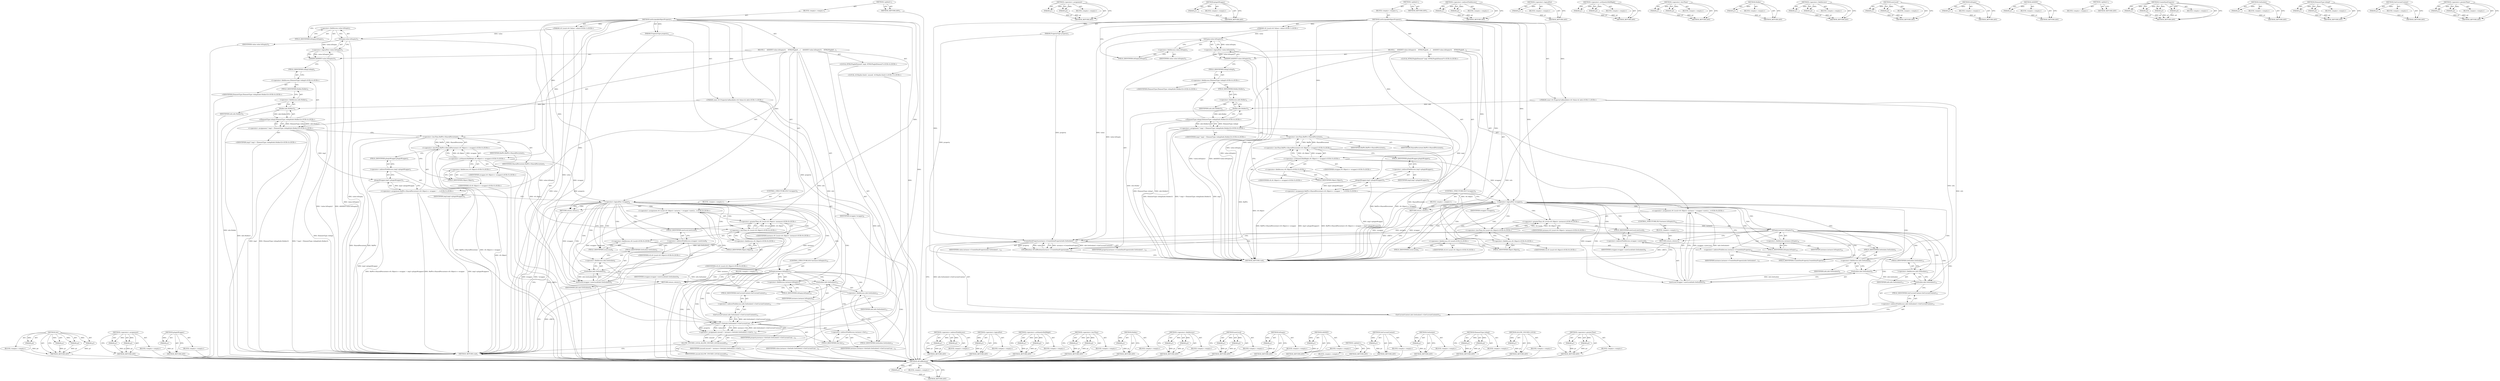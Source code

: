 digraph "&lt;operator&gt;.greaterThan" {
vulnerable_181 [label=<(METHOD,Set)>];
vulnerable_182 [label=<(PARAM,p1)>];
vulnerable_183 [label=<(PARAM,p2)>];
vulnerable_184 [label=<(PARAM,p3)>];
vulnerable_185 [label=<(PARAM,p4)>];
vulnerable_186 [label=<(BLOCK,&lt;empty&gt;,&lt;empty&gt;)>];
vulnerable_187 [label=<(METHOD_RETURN,ANY)>];
vulnerable_134 [label=<(METHOD,&lt;operator&gt;.assignment)>];
vulnerable_135 [label=<(PARAM,p1)>];
vulnerable_136 [label=<(PARAM,p2)>];
vulnerable_137 [label=<(BLOCK,&lt;empty&gt;,&lt;empty&gt;)>];
vulnerable_138 [label=<(METHOD_RETURN,ANY)>];
vulnerable_158 [label=<(METHOD,pluginWrapper)>];
vulnerable_159 [label=<(PARAM,p1)>];
vulnerable_160 [label=<(BLOCK,&lt;empty&gt;,&lt;empty&gt;)>];
vulnerable_161 [label=<(METHOD_RETURN,ANY)>];
vulnerable_6 [label=<(METHOD,&lt;global&gt;)<SUB>1</SUB>>];
vulnerable_7 [label=<(BLOCK,&lt;empty&gt;,&lt;empty&gt;)<SUB>1</SUB>>];
vulnerable_8 [label=<(METHOD,setScriptableObjectProperty)<SUB>1</SUB>>];
vulnerable_9 [label=<(PARAM,PropertyType property)<SUB>1</SUB>>];
vulnerable_10 [label="<(PARAM,v8::Local&lt;v8::Value&gt; value)<SUB>1</SUB>>"];
vulnerable_11 [label="<(PARAM,const v8::PropertyCallbackInfo&lt;v8::Value&gt;&amp; info)<SUB>1</SUB>>"];
vulnerable_12 [label=<(BLOCK,{
    ASSERT(!value.IsEmpty());
    HTMLPlugInE...,{
    ASSERT(!value.IsEmpty());
    HTMLPlugInE...)<SUB>2</SUB>>];
vulnerable_13 [label=<(ASSERT,ASSERT(!value.IsEmpty()))<SUB>3</SUB>>];
vulnerable_14 [label=<(&lt;operator&gt;.logicalNot,!value.IsEmpty())<SUB>3</SUB>>];
vulnerable_15 [label=<(IsEmpty,value.IsEmpty())<SUB>3</SUB>>];
vulnerable_16 [label=<(&lt;operator&gt;.fieldAccess,value.IsEmpty)<SUB>3</SUB>>];
vulnerable_17 [label=<(IDENTIFIER,value,value.IsEmpty())<SUB>3</SUB>>];
vulnerable_18 [label=<(FIELD_IDENTIFIER,IsEmpty,IsEmpty)<SUB>3</SUB>>];
vulnerable_19 [label="<(LOCAL,HTMLPlugInElement* impl: HTMLPlugInElement*)<SUB>4</SUB>>"];
vulnerable_20 [label="<(&lt;operator&gt;.assignment,* impl = ElementType::toImpl(info.Holder()))<SUB>4</SUB>>"];
vulnerable_21 [label="<(IDENTIFIER,impl,* impl = ElementType::toImpl(info.Holder()))<SUB>4</SUB>>"];
vulnerable_22 [label="<(ElementType.toImpl,ElementType::toImpl(info.Holder()))<SUB>4</SUB>>"];
vulnerable_23 [label="<(&lt;operator&gt;.fieldAccess,ElementType::toImpl)<SUB>4</SUB>>"];
vulnerable_24 [label="<(IDENTIFIER,ElementType,ElementType::toImpl(info.Holder()))<SUB>4</SUB>>"];
vulnerable_25 [label=<(FIELD_IDENTIFIER,toImpl,toImpl)<SUB>4</SUB>>];
vulnerable_26 [label=<(Holder,info.Holder())<SUB>4</SUB>>];
vulnerable_27 [label=<(&lt;operator&gt;.fieldAccess,info.Holder)<SUB>4</SUB>>];
vulnerable_28 [label=<(IDENTIFIER,info,info.Holder())<SUB>4</SUB>>];
vulnerable_29 [label=<(FIELD_IDENTIFIER,Holder,Holder)<SUB>4</SUB>>];
vulnerable_30 [label="<(&lt;operator&gt;.assignment,RefPtr&lt;SharedPersistent&lt;v8::Object&gt;&gt; wrapper = ...)<SUB>5</SUB>>"];
vulnerable_31 [label="<(&lt;operator&gt;.lessThan,RefPtr&lt;SharedPersistent&lt;v8::Object&gt;&gt; wrapper)<SUB>5</SUB>>"];
vulnerable_32 [label=<(&lt;operator&gt;.lessThan,RefPtr&lt;SharedPersistent)<SUB>5</SUB>>];
vulnerable_33 [label=<(IDENTIFIER,RefPtr,RefPtr&lt;SharedPersistent)<SUB>5</SUB>>];
vulnerable_34 [label=<(IDENTIFIER,SharedPersistent,RefPtr&lt;SharedPersistent)<SUB>5</SUB>>];
vulnerable_35 [label="<(&lt;operator&gt;.arithmeticShiftRight,v8::Object&gt;&gt; wrapper)<SUB>5</SUB>>"];
vulnerable_36 [label="<(&lt;operator&gt;.fieldAccess,v8::Object)<SUB>5</SUB>>"];
vulnerable_37 [label="<(IDENTIFIER,v8,v8::Object&gt;&gt; wrapper)<SUB>5</SUB>>"];
vulnerable_38 [label=<(FIELD_IDENTIFIER,Object,Object)<SUB>5</SUB>>];
vulnerable_39 [label="<(IDENTIFIER,wrapper,v8::Object&gt;&gt; wrapper)<SUB>5</SUB>>"];
vulnerable_40 [label=<(pluginWrapper,impl-&gt;pluginWrapper())<SUB>5</SUB>>];
vulnerable_41 [label=<(&lt;operator&gt;.indirectFieldAccess,impl-&gt;pluginWrapper)<SUB>5</SUB>>];
vulnerable_42 [label=<(IDENTIFIER,impl,impl-&gt;pluginWrapper())<SUB>5</SUB>>];
vulnerable_43 [label=<(FIELD_IDENTIFIER,pluginWrapper,pluginWrapper)<SUB>5</SUB>>];
vulnerable_44 [label=<(CONTROL_STRUCTURE,IF,if (!wrapper))<SUB>6</SUB>>];
vulnerable_45 [label=<(&lt;operator&gt;.logicalNot,!wrapper)<SUB>6</SUB>>];
vulnerable_46 [label=<(IDENTIFIER,wrapper,!wrapper)<SUB>6</SUB>>];
vulnerable_47 [label=<(BLOCK,&lt;empty&gt;,&lt;empty&gt;)<SUB>7</SUB>>];
vulnerable_48 [label=<(RETURN,return;,return;)<SUB>7</SUB>>];
vulnerable_49 [label="<(&lt;operator&gt;.assignment,v8::Local&lt;v8::Object&gt; instance = wrapper-&gt;newLo...)<SUB>9</SUB>>"];
vulnerable_50 [label="<(&lt;operator&gt;.greaterThan,v8::Local&lt;v8::Object&gt; instance)<SUB>9</SUB>>"];
vulnerable_51 [label="<(&lt;operator&gt;.lessThan,v8::Local&lt;v8::Object)<SUB>9</SUB>>"];
vulnerable_52 [label="<(&lt;operator&gt;.fieldAccess,v8::Local)<SUB>9</SUB>>"];
vulnerable_53 [label="<(IDENTIFIER,v8,v8::Local&lt;v8::Object)<SUB>9</SUB>>"];
vulnerable_54 [label=<(FIELD_IDENTIFIER,Local,Local)<SUB>9</SUB>>];
vulnerable_55 [label="<(&lt;operator&gt;.fieldAccess,v8::Object)<SUB>9</SUB>>"];
vulnerable_56 [label="<(IDENTIFIER,v8,v8::Local&lt;v8::Object)<SUB>9</SUB>>"];
vulnerable_57 [label=<(FIELD_IDENTIFIER,Object,Object)<SUB>9</SUB>>];
vulnerable_58 [label="<(IDENTIFIER,instance,v8::Local&lt;v8::Object&gt; instance)<SUB>9</SUB>>"];
vulnerable_59 [label=<(newLocal,wrapper-&gt;newLocal(info.GetIsolate()))<SUB>9</SUB>>];
vulnerable_60 [label=<(&lt;operator&gt;.indirectFieldAccess,wrapper-&gt;newLocal)<SUB>9</SUB>>];
vulnerable_61 [label=<(IDENTIFIER,wrapper,wrapper-&gt;newLocal(info.GetIsolate()))<SUB>9</SUB>>];
vulnerable_62 [label=<(FIELD_IDENTIFIER,newLocal,newLocal)<SUB>9</SUB>>];
vulnerable_63 [label=<(GetIsolate,info.GetIsolate())<SUB>9</SUB>>];
vulnerable_64 [label=<(&lt;operator&gt;.fieldAccess,info.GetIsolate)<SUB>9</SUB>>];
vulnerable_65 [label=<(IDENTIFIER,info,info.GetIsolate())<SUB>9</SUB>>];
vulnerable_66 [label=<(FIELD_IDENTIFIER,GetIsolate,GetIsolate)<SUB>9</SUB>>];
vulnerable_67 [label=<(CONTROL_STRUCTURE,IF,if (instance.IsEmpty()))<SUB>10</SUB>>];
vulnerable_68 [label=<(IsEmpty,instance.IsEmpty())<SUB>10</SUB>>];
vulnerable_69 [label=<(&lt;operator&gt;.fieldAccess,instance.IsEmpty)<SUB>10</SUB>>];
vulnerable_70 [label=<(IDENTIFIER,instance,instance.IsEmpty())<SUB>10</SUB>>];
vulnerable_71 [label=<(FIELD_IDENTIFIER,IsEmpty,IsEmpty)<SUB>10</SUB>>];
vulnerable_72 [label=<(BLOCK,&lt;empty&gt;,&lt;empty&gt;)<SUB>11</SUB>>];
vulnerable_73 [label=<(RETURN,return;,return;)<SUB>11</SUB>>];
vulnerable_74 [label="<(LOCAL,v8.Maybe&lt;bool&gt; unused: v8.Maybe&lt;bool&gt;)<SUB>13</SUB>>"];
vulnerable_75 [label=<(&lt;operator&gt;.assignment,unused = instance-&gt;Set(info.GetIsolate()-&gt;GetCu...)<SUB>13</SUB>>];
vulnerable_76 [label=<(IDENTIFIER,unused,unused = instance-&gt;Set(info.GetIsolate()-&gt;GetCu...)<SUB>13</SUB>>];
vulnerable_77 [label=<(Set,instance-&gt;Set(info.GetIsolate()-&gt;GetCurrentCont...)<SUB>13</SUB>>];
vulnerable_78 [label=<(&lt;operator&gt;.indirectFieldAccess,instance-&gt;Set)<SUB>13</SUB>>];
vulnerable_79 [label=<(IDENTIFIER,instance,instance-&gt;Set(info.GetIsolate()-&gt;GetCurrentCont...)<SUB>13</SUB>>];
vulnerable_80 [label=<(FIELD_IDENTIFIER,Set,Set)<SUB>13</SUB>>];
vulnerable_81 [label=<(GetCurrentContext,info.GetIsolate()-&gt;GetCurrentContext())<SUB>13</SUB>>];
vulnerable_82 [label=<(&lt;operator&gt;.indirectFieldAccess,info.GetIsolate()-&gt;GetCurrentContext)<SUB>13</SUB>>];
vulnerable_83 [label=<(GetIsolate,info.GetIsolate())<SUB>13</SUB>>];
vulnerable_84 [label=<(&lt;operator&gt;.fieldAccess,info.GetIsolate)<SUB>13</SUB>>];
vulnerable_85 [label=<(IDENTIFIER,info,info.GetIsolate())<SUB>13</SUB>>];
vulnerable_86 [label=<(FIELD_IDENTIFIER,GetIsolate,GetIsolate)<SUB>13</SUB>>];
vulnerable_87 [label=<(FIELD_IDENTIFIER,GetCurrentContext,GetCurrentContext)<SUB>13</SUB>>];
vulnerable_88 [label=<(IDENTIFIER,property,instance-&gt;Set(info.GetIsolate()-&gt;GetCurrentCont...)<SUB>13</SUB>>];
vulnerable_89 [label=<(IDENTIFIER,value,instance-&gt;Set(info.GetIsolate()-&gt;GetCurrentCont...)<SUB>13</SUB>>];
vulnerable_90 [label=<(ALLOW_UNUSED_LOCAL,ALLOW_UNUSED_LOCAL(unused))<SUB>14</SUB>>];
vulnerable_91 [label=<(IDENTIFIER,unused,ALLOW_UNUSED_LOCAL(unused))<SUB>14</SUB>>];
vulnerable_92 [label=<(METHOD_RETURN,void)<SUB>1</SUB>>];
vulnerable_94 [label=<(METHOD_RETURN,ANY)<SUB>1</SUB>>];
vulnerable_162 [label=<(METHOD,&lt;operator&gt;.indirectFieldAccess)>];
vulnerable_163 [label=<(PARAM,p1)>];
vulnerable_164 [label=<(PARAM,p2)>];
vulnerable_165 [label=<(BLOCK,&lt;empty&gt;,&lt;empty&gt;)>];
vulnerable_166 [label=<(METHOD_RETURN,ANY)>];
vulnerable_121 [label=<(METHOD,&lt;operator&gt;.logicalNot)>];
vulnerable_122 [label=<(PARAM,p1)>];
vulnerable_123 [label=<(BLOCK,&lt;empty&gt;,&lt;empty&gt;)>];
vulnerable_124 [label=<(METHOD_RETURN,ANY)>];
vulnerable_153 [label=<(METHOD,&lt;operator&gt;.arithmeticShiftRight)>];
vulnerable_154 [label=<(PARAM,p1)>];
vulnerable_155 [label=<(PARAM,p2)>];
vulnerable_156 [label=<(BLOCK,&lt;empty&gt;,&lt;empty&gt;)>];
vulnerable_157 [label=<(METHOD_RETURN,ANY)>];
vulnerable_148 [label=<(METHOD,&lt;operator&gt;.lessThan)>];
vulnerable_149 [label=<(PARAM,p1)>];
vulnerable_150 [label=<(PARAM,p2)>];
vulnerable_151 [label=<(BLOCK,&lt;empty&gt;,&lt;empty&gt;)>];
vulnerable_152 [label=<(METHOD_RETURN,ANY)>];
vulnerable_144 [label=<(METHOD,Holder)>];
vulnerable_145 [label=<(PARAM,p1)>];
vulnerable_146 [label=<(BLOCK,&lt;empty&gt;,&lt;empty&gt;)>];
vulnerable_147 [label=<(METHOD_RETURN,ANY)>];
vulnerable_129 [label=<(METHOD,&lt;operator&gt;.fieldAccess)>];
vulnerable_130 [label=<(PARAM,p1)>];
vulnerable_131 [label=<(PARAM,p2)>];
vulnerable_132 [label=<(BLOCK,&lt;empty&gt;,&lt;empty&gt;)>];
vulnerable_133 [label=<(METHOD_RETURN,ANY)>];
vulnerable_172 [label=<(METHOD,newLocal)>];
vulnerable_173 [label=<(PARAM,p1)>];
vulnerable_174 [label=<(PARAM,p2)>];
vulnerable_175 [label=<(BLOCK,&lt;empty&gt;,&lt;empty&gt;)>];
vulnerable_176 [label=<(METHOD_RETURN,ANY)>];
vulnerable_125 [label=<(METHOD,IsEmpty)>];
vulnerable_126 [label=<(PARAM,p1)>];
vulnerable_127 [label=<(BLOCK,&lt;empty&gt;,&lt;empty&gt;)>];
vulnerable_128 [label=<(METHOD_RETURN,ANY)>];
vulnerable_117 [label=<(METHOD,ASSERT)>];
vulnerable_118 [label=<(PARAM,p1)>];
vulnerable_119 [label=<(BLOCK,&lt;empty&gt;,&lt;empty&gt;)>];
vulnerable_120 [label=<(METHOD_RETURN,ANY)>];
vulnerable_111 [label=<(METHOD,&lt;global&gt;)<SUB>1</SUB>>];
vulnerable_112 [label=<(BLOCK,&lt;empty&gt;,&lt;empty&gt;)>];
vulnerable_113 [label=<(METHOD_RETURN,ANY)>];
vulnerable_188 [label=<(METHOD,GetCurrentContext)>];
vulnerable_189 [label=<(PARAM,p1)>];
vulnerable_190 [label=<(BLOCK,&lt;empty&gt;,&lt;empty&gt;)>];
vulnerable_191 [label=<(METHOD_RETURN,ANY)>];
vulnerable_177 [label=<(METHOD,GetIsolate)>];
vulnerable_178 [label=<(PARAM,p1)>];
vulnerable_179 [label=<(BLOCK,&lt;empty&gt;,&lt;empty&gt;)>];
vulnerable_180 [label=<(METHOD_RETURN,ANY)>];
vulnerable_139 [label=<(METHOD,ElementType.toImpl)>];
vulnerable_140 [label=<(PARAM,p1)>];
vulnerable_141 [label=<(PARAM,p2)>];
vulnerable_142 [label=<(BLOCK,&lt;empty&gt;,&lt;empty&gt;)>];
vulnerable_143 [label=<(METHOD_RETURN,ANY)>];
vulnerable_192 [label=<(METHOD,ALLOW_UNUSED_LOCAL)>];
vulnerable_193 [label=<(PARAM,p1)>];
vulnerable_194 [label=<(BLOCK,&lt;empty&gt;,&lt;empty&gt;)>];
vulnerable_195 [label=<(METHOD_RETURN,ANY)>];
vulnerable_167 [label=<(METHOD,&lt;operator&gt;.greaterThan)>];
vulnerable_168 [label=<(PARAM,p1)>];
vulnerable_169 [label=<(PARAM,p2)>];
vulnerable_170 [label=<(BLOCK,&lt;empty&gt;,&lt;empty&gt;)>];
vulnerable_171 [label=<(METHOD_RETURN,ANY)>];
fixed_175 [label=<(METHOD,v8CallBoolean)>];
fixed_176 [label=<(PARAM,p1)>];
fixed_177 [label=<(BLOCK,&lt;empty&gt;,&lt;empty&gt;)>];
fixed_178 [label=<(METHOD_RETURN,ANY)>];
fixed_128 [label=<(METHOD,&lt;operator&gt;.assignment)>];
fixed_129 [label=<(PARAM,p1)>];
fixed_130 [label=<(PARAM,p2)>];
fixed_131 [label=<(BLOCK,&lt;empty&gt;,&lt;empty&gt;)>];
fixed_132 [label=<(METHOD_RETURN,ANY)>];
fixed_152 [label=<(METHOD,pluginWrapper)>];
fixed_153 [label=<(PARAM,p1)>];
fixed_154 [label=<(BLOCK,&lt;empty&gt;,&lt;empty&gt;)>];
fixed_155 [label=<(METHOD_RETURN,ANY)>];
fixed_6 [label=<(METHOD,&lt;global&gt;)<SUB>1</SUB>>];
fixed_7 [label=<(BLOCK,&lt;empty&gt;,&lt;empty&gt;)<SUB>1</SUB>>];
fixed_8 [label=<(METHOD,setScriptableObjectProperty)<SUB>1</SUB>>];
fixed_9 [label=<(PARAM,PropertyType property)<SUB>1</SUB>>];
fixed_10 [label="<(PARAM,v8::Local&lt;v8::Value&gt; value)<SUB>1</SUB>>"];
fixed_11 [label="<(PARAM,const v8::PropertyCallbackInfo&lt;v8::Value&gt;&amp; info)<SUB>1</SUB>>"];
fixed_12 [label=<(BLOCK,{
    ASSERT(!value.IsEmpty());
    HTMLPlugInE...,{
    ASSERT(!value.IsEmpty());
    HTMLPlugInE...)<SUB>2</SUB>>];
fixed_13 [label=<(ASSERT,ASSERT(!value.IsEmpty()))<SUB>3</SUB>>];
fixed_14 [label=<(&lt;operator&gt;.logicalNot,!value.IsEmpty())<SUB>3</SUB>>];
fixed_15 [label=<(IsEmpty,value.IsEmpty())<SUB>3</SUB>>];
fixed_16 [label=<(&lt;operator&gt;.fieldAccess,value.IsEmpty)<SUB>3</SUB>>];
fixed_17 [label=<(IDENTIFIER,value,value.IsEmpty())<SUB>3</SUB>>];
fixed_18 [label=<(FIELD_IDENTIFIER,IsEmpty,IsEmpty)<SUB>3</SUB>>];
fixed_19 [label="<(LOCAL,HTMLPlugInElement* impl: HTMLPlugInElement*)<SUB>4</SUB>>"];
fixed_20 [label="<(&lt;operator&gt;.assignment,* impl = ElementType::toImpl(info.Holder()))<SUB>4</SUB>>"];
fixed_21 [label="<(IDENTIFIER,impl,* impl = ElementType::toImpl(info.Holder()))<SUB>4</SUB>>"];
fixed_22 [label="<(ElementType.toImpl,ElementType::toImpl(info.Holder()))<SUB>4</SUB>>"];
fixed_23 [label="<(&lt;operator&gt;.fieldAccess,ElementType::toImpl)<SUB>4</SUB>>"];
fixed_24 [label="<(IDENTIFIER,ElementType,ElementType::toImpl(info.Holder()))<SUB>4</SUB>>"];
fixed_25 [label=<(FIELD_IDENTIFIER,toImpl,toImpl)<SUB>4</SUB>>];
fixed_26 [label=<(Holder,info.Holder())<SUB>4</SUB>>];
fixed_27 [label=<(&lt;operator&gt;.fieldAccess,info.Holder)<SUB>4</SUB>>];
fixed_28 [label=<(IDENTIFIER,info,info.Holder())<SUB>4</SUB>>];
fixed_29 [label=<(FIELD_IDENTIFIER,Holder,Holder)<SUB>4</SUB>>];
fixed_30 [label="<(&lt;operator&gt;.assignment,RefPtr&lt;SharedPersistent&lt;v8::Object&gt;&gt; wrapper = ...)<SUB>5</SUB>>"];
fixed_31 [label="<(&lt;operator&gt;.lessThan,RefPtr&lt;SharedPersistent&lt;v8::Object&gt;&gt; wrapper)<SUB>5</SUB>>"];
fixed_32 [label=<(&lt;operator&gt;.lessThan,RefPtr&lt;SharedPersistent)<SUB>5</SUB>>];
fixed_33 [label=<(IDENTIFIER,RefPtr,RefPtr&lt;SharedPersistent)<SUB>5</SUB>>];
fixed_34 [label=<(IDENTIFIER,SharedPersistent,RefPtr&lt;SharedPersistent)<SUB>5</SUB>>];
fixed_35 [label="<(&lt;operator&gt;.arithmeticShiftRight,v8::Object&gt;&gt; wrapper)<SUB>5</SUB>>"];
fixed_36 [label="<(&lt;operator&gt;.fieldAccess,v8::Object)<SUB>5</SUB>>"];
fixed_37 [label="<(IDENTIFIER,v8,v8::Object&gt;&gt; wrapper)<SUB>5</SUB>>"];
fixed_38 [label=<(FIELD_IDENTIFIER,Object,Object)<SUB>5</SUB>>];
fixed_39 [label="<(IDENTIFIER,wrapper,v8::Object&gt;&gt; wrapper)<SUB>5</SUB>>"];
fixed_40 [label=<(pluginWrapper,impl-&gt;pluginWrapper())<SUB>5</SUB>>];
fixed_41 [label=<(&lt;operator&gt;.indirectFieldAccess,impl-&gt;pluginWrapper)<SUB>5</SUB>>];
fixed_42 [label=<(IDENTIFIER,impl,impl-&gt;pluginWrapper())<SUB>5</SUB>>];
fixed_43 [label=<(FIELD_IDENTIFIER,pluginWrapper,pluginWrapper)<SUB>5</SUB>>];
fixed_44 [label=<(CONTROL_STRUCTURE,IF,if (!wrapper))<SUB>6</SUB>>];
fixed_45 [label=<(&lt;operator&gt;.logicalNot,!wrapper)<SUB>6</SUB>>];
fixed_46 [label=<(IDENTIFIER,wrapper,!wrapper)<SUB>6</SUB>>];
fixed_47 [label=<(BLOCK,&lt;empty&gt;,&lt;empty&gt;)<SUB>7</SUB>>];
fixed_48 [label=<(RETURN,return;,return;)<SUB>7</SUB>>];
fixed_49 [label="<(&lt;operator&gt;.assignment,v8::Local&lt;v8::Object&gt; instance = wrapper-&gt;newLo...)<SUB>9</SUB>>"];
fixed_50 [label="<(&lt;operator&gt;.greaterThan,v8::Local&lt;v8::Object&gt; instance)<SUB>9</SUB>>"];
fixed_51 [label="<(&lt;operator&gt;.lessThan,v8::Local&lt;v8::Object)<SUB>9</SUB>>"];
fixed_52 [label="<(&lt;operator&gt;.fieldAccess,v8::Local)<SUB>9</SUB>>"];
fixed_53 [label="<(IDENTIFIER,v8,v8::Local&lt;v8::Object)<SUB>9</SUB>>"];
fixed_54 [label=<(FIELD_IDENTIFIER,Local,Local)<SUB>9</SUB>>];
fixed_55 [label="<(&lt;operator&gt;.fieldAccess,v8::Object)<SUB>9</SUB>>"];
fixed_56 [label="<(IDENTIFIER,v8,v8::Local&lt;v8::Object)<SUB>9</SUB>>"];
fixed_57 [label=<(FIELD_IDENTIFIER,Object,Object)<SUB>9</SUB>>];
fixed_58 [label="<(IDENTIFIER,instance,v8::Local&lt;v8::Object&gt; instance)<SUB>9</SUB>>"];
fixed_59 [label=<(newLocal,wrapper-&gt;newLocal(info.GetIsolate()))<SUB>9</SUB>>];
fixed_60 [label=<(&lt;operator&gt;.indirectFieldAccess,wrapper-&gt;newLocal)<SUB>9</SUB>>];
fixed_61 [label=<(IDENTIFIER,wrapper,wrapper-&gt;newLocal(info.GetIsolate()))<SUB>9</SUB>>];
fixed_62 [label=<(FIELD_IDENTIFIER,newLocal,newLocal)<SUB>9</SUB>>];
fixed_63 [label=<(GetIsolate,info.GetIsolate())<SUB>9</SUB>>];
fixed_64 [label=<(&lt;operator&gt;.fieldAccess,info.GetIsolate)<SUB>9</SUB>>];
fixed_65 [label=<(IDENTIFIER,info,info.GetIsolate())<SUB>9</SUB>>];
fixed_66 [label=<(FIELD_IDENTIFIER,GetIsolate,GetIsolate)<SUB>9</SUB>>];
fixed_67 [label=<(CONTROL_STRUCTURE,IF,if (instance.IsEmpty()))<SUB>10</SUB>>];
fixed_68 [label=<(IsEmpty,instance.IsEmpty())<SUB>10</SUB>>];
fixed_69 [label=<(&lt;operator&gt;.fieldAccess,instance.IsEmpty)<SUB>10</SUB>>];
fixed_70 [label=<(IDENTIFIER,instance,instance.IsEmpty())<SUB>10</SUB>>];
fixed_71 [label=<(FIELD_IDENTIFIER,IsEmpty,IsEmpty)<SUB>10</SUB>>];
fixed_72 [label=<(BLOCK,&lt;empty&gt;,&lt;empty&gt;)<SUB>11</SUB>>];
fixed_73 [label=<(RETURN,return;,return;)<SUB>11</SUB>>];
fixed_74 [label=<(v8CallBoolean,v8CallBoolean(instance-&gt;CreateDataProperty(info...)<SUB>13</SUB>>];
fixed_75 [label=<(CreateDataProperty,instance-&gt;CreateDataProperty(info.GetIsolate()-...)<SUB>13</SUB>>];
fixed_76 [label=<(&lt;operator&gt;.indirectFieldAccess,instance-&gt;CreateDataProperty)<SUB>13</SUB>>];
fixed_77 [label=<(IDENTIFIER,instance,instance-&gt;CreateDataProperty(info.GetIsolate()-...)<SUB>13</SUB>>];
fixed_78 [label=<(FIELD_IDENTIFIER,CreateDataProperty,CreateDataProperty)<SUB>13</SUB>>];
fixed_79 [label=<(GetCurrentContext,info.GetIsolate()-&gt;GetCurrentContext())<SUB>13</SUB>>];
fixed_80 [label=<(&lt;operator&gt;.indirectFieldAccess,info.GetIsolate()-&gt;GetCurrentContext)<SUB>13</SUB>>];
fixed_81 [label=<(GetIsolate,info.GetIsolate())<SUB>13</SUB>>];
fixed_82 [label=<(&lt;operator&gt;.fieldAccess,info.GetIsolate)<SUB>13</SUB>>];
fixed_83 [label=<(IDENTIFIER,info,info.GetIsolate())<SUB>13</SUB>>];
fixed_84 [label=<(FIELD_IDENTIFIER,GetIsolate,GetIsolate)<SUB>13</SUB>>];
fixed_85 [label=<(FIELD_IDENTIFIER,GetCurrentContext,GetCurrentContext)<SUB>13</SUB>>];
fixed_86 [label=<(IDENTIFIER,property,instance-&gt;CreateDataProperty(info.GetIsolate()-...)<SUB>13</SUB>>];
fixed_87 [label=<(IDENTIFIER,value,instance-&gt;CreateDataProperty(info.GetIsolate()-...)<SUB>13</SUB>>];
fixed_88 [label=<(METHOD_RETURN,void)<SUB>1</SUB>>];
fixed_90 [label=<(METHOD_RETURN,ANY)<SUB>1</SUB>>];
fixed_156 [label=<(METHOD,&lt;operator&gt;.indirectFieldAccess)>];
fixed_157 [label=<(PARAM,p1)>];
fixed_158 [label=<(PARAM,p2)>];
fixed_159 [label=<(BLOCK,&lt;empty&gt;,&lt;empty&gt;)>];
fixed_160 [label=<(METHOD_RETURN,ANY)>];
fixed_115 [label=<(METHOD,&lt;operator&gt;.logicalNot)>];
fixed_116 [label=<(PARAM,p1)>];
fixed_117 [label=<(BLOCK,&lt;empty&gt;,&lt;empty&gt;)>];
fixed_118 [label=<(METHOD_RETURN,ANY)>];
fixed_147 [label=<(METHOD,&lt;operator&gt;.arithmeticShiftRight)>];
fixed_148 [label=<(PARAM,p1)>];
fixed_149 [label=<(PARAM,p2)>];
fixed_150 [label=<(BLOCK,&lt;empty&gt;,&lt;empty&gt;)>];
fixed_151 [label=<(METHOD_RETURN,ANY)>];
fixed_142 [label=<(METHOD,&lt;operator&gt;.lessThan)>];
fixed_143 [label=<(PARAM,p1)>];
fixed_144 [label=<(PARAM,p2)>];
fixed_145 [label=<(BLOCK,&lt;empty&gt;,&lt;empty&gt;)>];
fixed_146 [label=<(METHOD_RETURN,ANY)>];
fixed_138 [label=<(METHOD,Holder)>];
fixed_139 [label=<(PARAM,p1)>];
fixed_140 [label=<(BLOCK,&lt;empty&gt;,&lt;empty&gt;)>];
fixed_141 [label=<(METHOD_RETURN,ANY)>];
fixed_123 [label=<(METHOD,&lt;operator&gt;.fieldAccess)>];
fixed_124 [label=<(PARAM,p1)>];
fixed_125 [label=<(PARAM,p2)>];
fixed_126 [label=<(BLOCK,&lt;empty&gt;,&lt;empty&gt;)>];
fixed_127 [label=<(METHOD_RETURN,ANY)>];
fixed_166 [label=<(METHOD,newLocal)>];
fixed_167 [label=<(PARAM,p1)>];
fixed_168 [label=<(PARAM,p2)>];
fixed_169 [label=<(BLOCK,&lt;empty&gt;,&lt;empty&gt;)>];
fixed_170 [label=<(METHOD_RETURN,ANY)>];
fixed_119 [label=<(METHOD,IsEmpty)>];
fixed_120 [label=<(PARAM,p1)>];
fixed_121 [label=<(BLOCK,&lt;empty&gt;,&lt;empty&gt;)>];
fixed_122 [label=<(METHOD_RETURN,ANY)>];
fixed_111 [label=<(METHOD,ASSERT)>];
fixed_112 [label=<(PARAM,p1)>];
fixed_113 [label=<(BLOCK,&lt;empty&gt;,&lt;empty&gt;)>];
fixed_114 [label=<(METHOD_RETURN,ANY)>];
fixed_105 [label=<(METHOD,&lt;global&gt;)<SUB>1</SUB>>];
fixed_106 [label=<(BLOCK,&lt;empty&gt;,&lt;empty&gt;)>];
fixed_107 [label=<(METHOD_RETURN,ANY)>];
fixed_179 [label=<(METHOD,CreateDataProperty)>];
fixed_180 [label=<(PARAM,p1)>];
fixed_181 [label=<(PARAM,p2)>];
fixed_182 [label=<(PARAM,p3)>];
fixed_183 [label=<(PARAM,p4)>];
fixed_184 [label=<(BLOCK,&lt;empty&gt;,&lt;empty&gt;)>];
fixed_185 [label=<(METHOD_RETURN,ANY)>];
fixed_171 [label=<(METHOD,GetIsolate)>];
fixed_172 [label=<(PARAM,p1)>];
fixed_173 [label=<(BLOCK,&lt;empty&gt;,&lt;empty&gt;)>];
fixed_174 [label=<(METHOD_RETURN,ANY)>];
fixed_133 [label=<(METHOD,ElementType.toImpl)>];
fixed_134 [label=<(PARAM,p1)>];
fixed_135 [label=<(PARAM,p2)>];
fixed_136 [label=<(BLOCK,&lt;empty&gt;,&lt;empty&gt;)>];
fixed_137 [label=<(METHOD_RETURN,ANY)>];
fixed_186 [label=<(METHOD,GetCurrentContext)>];
fixed_187 [label=<(PARAM,p1)>];
fixed_188 [label=<(BLOCK,&lt;empty&gt;,&lt;empty&gt;)>];
fixed_189 [label=<(METHOD_RETURN,ANY)>];
fixed_161 [label=<(METHOD,&lt;operator&gt;.greaterThan)>];
fixed_162 [label=<(PARAM,p1)>];
fixed_163 [label=<(PARAM,p2)>];
fixed_164 [label=<(BLOCK,&lt;empty&gt;,&lt;empty&gt;)>];
fixed_165 [label=<(METHOD_RETURN,ANY)>];
vulnerable_181 -> vulnerable_182  [key=0, label="AST: "];
vulnerable_181 -> vulnerable_182  [key=1, label="DDG: "];
vulnerable_181 -> vulnerable_186  [key=0, label="AST: "];
vulnerable_181 -> vulnerable_183  [key=0, label="AST: "];
vulnerable_181 -> vulnerable_183  [key=1, label="DDG: "];
vulnerable_181 -> vulnerable_187  [key=0, label="AST: "];
vulnerable_181 -> vulnerable_187  [key=1, label="CFG: "];
vulnerable_181 -> vulnerable_184  [key=0, label="AST: "];
vulnerable_181 -> vulnerable_184  [key=1, label="DDG: "];
vulnerable_181 -> vulnerable_185  [key=0, label="AST: "];
vulnerable_181 -> vulnerable_185  [key=1, label="DDG: "];
vulnerable_182 -> vulnerable_187  [key=0, label="DDG: p1"];
vulnerable_183 -> vulnerable_187  [key=0, label="DDG: p2"];
vulnerable_184 -> vulnerable_187  [key=0, label="DDG: p3"];
vulnerable_185 -> vulnerable_187  [key=0, label="DDG: p4"];
vulnerable_186 -> fixed_175  [key=0];
vulnerable_187 -> fixed_175  [key=0];
vulnerable_134 -> vulnerable_135  [key=0, label="AST: "];
vulnerable_134 -> vulnerable_135  [key=1, label="DDG: "];
vulnerable_134 -> vulnerable_137  [key=0, label="AST: "];
vulnerable_134 -> vulnerable_136  [key=0, label="AST: "];
vulnerable_134 -> vulnerable_136  [key=1, label="DDG: "];
vulnerable_134 -> vulnerable_138  [key=0, label="AST: "];
vulnerable_134 -> vulnerable_138  [key=1, label="CFG: "];
vulnerable_135 -> vulnerable_138  [key=0, label="DDG: p1"];
vulnerable_136 -> vulnerable_138  [key=0, label="DDG: p2"];
vulnerable_137 -> fixed_175  [key=0];
vulnerable_138 -> fixed_175  [key=0];
vulnerable_158 -> vulnerable_159  [key=0, label="AST: "];
vulnerable_158 -> vulnerable_159  [key=1, label="DDG: "];
vulnerable_158 -> vulnerable_160  [key=0, label="AST: "];
vulnerable_158 -> vulnerable_161  [key=0, label="AST: "];
vulnerable_158 -> vulnerable_161  [key=1, label="CFG: "];
vulnerable_159 -> vulnerable_161  [key=0, label="DDG: p1"];
vulnerable_160 -> fixed_175  [key=0];
vulnerable_161 -> fixed_175  [key=0];
vulnerable_6 -> vulnerable_7  [key=0, label="AST: "];
vulnerable_6 -> vulnerable_94  [key=0, label="AST: "];
vulnerable_6 -> vulnerable_94  [key=1, label="CFG: "];
vulnerable_7 -> vulnerable_8  [key=0, label="AST: "];
vulnerable_8 -> vulnerable_9  [key=0, label="AST: "];
vulnerable_8 -> vulnerable_9  [key=1, label="DDG: "];
vulnerable_8 -> vulnerable_10  [key=0, label="AST: "];
vulnerable_8 -> vulnerable_10  [key=1, label="DDG: "];
vulnerable_8 -> vulnerable_11  [key=0, label="AST: "];
vulnerable_8 -> vulnerable_11  [key=1, label="DDG: "];
vulnerable_8 -> vulnerable_12  [key=0, label="AST: "];
vulnerable_8 -> vulnerable_92  [key=0, label="AST: "];
vulnerable_8 -> vulnerable_18  [key=0, label="CFG: "];
vulnerable_8 -> vulnerable_90  [key=0, label="DDG: "];
vulnerable_8 -> vulnerable_45  [key=0, label="DDG: "];
vulnerable_8 -> vulnerable_48  [key=0, label="DDG: "];
vulnerable_8 -> vulnerable_50  [key=0, label="DDG: "];
vulnerable_8 -> vulnerable_73  [key=0, label="DDG: "];
vulnerable_8 -> vulnerable_77  [key=0, label="DDG: "];
vulnerable_8 -> vulnerable_32  [key=0, label="DDG: "];
vulnerable_8 -> vulnerable_35  [key=0, label="DDG: "];
vulnerable_9 -> vulnerable_92  [key=0, label="DDG: property"];
vulnerable_9 -> vulnerable_77  [key=0, label="DDG: property"];
vulnerable_10 -> vulnerable_92  [key=0, label="DDG: value"];
vulnerable_10 -> vulnerable_77  [key=0, label="DDG: value"];
vulnerable_10 -> vulnerable_15  [key=0, label="DDG: value"];
vulnerable_11 -> vulnerable_92  [key=0, label="DDG: info"];
vulnerable_11 -> vulnerable_26  [key=0, label="DDG: info"];
vulnerable_11 -> vulnerable_63  [key=0, label="DDG: info"];
vulnerable_11 -> vulnerable_83  [key=0, label="DDG: info"];
vulnerable_12 -> vulnerable_13  [key=0, label="AST: "];
vulnerable_12 -> vulnerable_19  [key=0, label="AST: "];
vulnerable_12 -> vulnerable_20  [key=0, label="AST: "];
vulnerable_12 -> vulnerable_30  [key=0, label="AST: "];
vulnerable_12 -> vulnerable_44  [key=0, label="AST: "];
vulnerable_12 -> vulnerable_49  [key=0, label="AST: "];
vulnerable_12 -> vulnerable_67  [key=0, label="AST: "];
vulnerable_12 -> vulnerable_74  [key=0, label="AST: "];
vulnerable_12 -> vulnerable_75  [key=0, label="AST: "];
vulnerable_12 -> vulnerable_90  [key=0, label="AST: "];
vulnerable_13 -> vulnerable_14  [key=0, label="AST: "];
vulnerable_13 -> vulnerable_25  [key=0, label="CFG: "];
vulnerable_13 -> vulnerable_92  [key=0, label="DDG: !value.IsEmpty()"];
vulnerable_13 -> vulnerable_92  [key=1, label="DDG: ASSERT(!value.IsEmpty())"];
vulnerable_14 -> vulnerable_15  [key=0, label="AST: "];
vulnerable_14 -> vulnerable_13  [key=0, label="CFG: "];
vulnerable_14 -> vulnerable_13  [key=1, label="DDG: value.IsEmpty()"];
vulnerable_14 -> vulnerable_92  [key=0, label="DDG: value.IsEmpty()"];
vulnerable_15 -> vulnerable_16  [key=0, label="AST: "];
vulnerable_15 -> vulnerable_14  [key=0, label="CFG: "];
vulnerable_15 -> vulnerable_14  [key=1, label="DDG: value.IsEmpty"];
vulnerable_15 -> vulnerable_92  [key=0, label="DDG: value.IsEmpty"];
vulnerable_15 -> vulnerable_77  [key=0, label="DDG: value.IsEmpty"];
vulnerable_16 -> vulnerable_17  [key=0, label="AST: "];
vulnerable_16 -> vulnerable_18  [key=0, label="AST: "];
vulnerable_16 -> vulnerable_15  [key=0, label="CFG: "];
vulnerable_17 -> fixed_175  [key=0];
vulnerable_18 -> vulnerable_16  [key=0, label="CFG: "];
vulnerable_19 -> fixed_175  [key=0];
vulnerable_20 -> vulnerable_21  [key=0, label="AST: "];
vulnerable_20 -> vulnerable_22  [key=0, label="AST: "];
vulnerable_20 -> vulnerable_32  [key=0, label="CFG: "];
vulnerable_20 -> vulnerable_92  [key=0, label="DDG: impl"];
vulnerable_20 -> vulnerable_92  [key=1, label="DDG: ElementType::toImpl(info.Holder())"];
vulnerable_20 -> vulnerable_92  [key=2, label="DDG: * impl = ElementType::toImpl(info.Holder())"];
vulnerable_20 -> vulnerable_40  [key=0, label="DDG: impl"];
vulnerable_21 -> fixed_175  [key=0];
vulnerable_22 -> vulnerable_23  [key=0, label="AST: "];
vulnerable_22 -> vulnerable_26  [key=0, label="AST: "];
vulnerable_22 -> vulnerable_20  [key=0, label="CFG: "];
vulnerable_22 -> vulnerable_20  [key=1, label="DDG: ElementType::toImpl"];
vulnerable_22 -> vulnerable_20  [key=2, label="DDG: info.Holder()"];
vulnerable_22 -> vulnerable_92  [key=0, label="DDG: ElementType::toImpl"];
vulnerable_22 -> vulnerable_92  [key=1, label="DDG: info.Holder()"];
vulnerable_23 -> vulnerable_24  [key=0, label="AST: "];
vulnerable_23 -> vulnerable_25  [key=0, label="AST: "];
vulnerable_23 -> vulnerable_29  [key=0, label="CFG: "];
vulnerable_24 -> fixed_175  [key=0];
vulnerable_25 -> vulnerable_23  [key=0, label="CFG: "];
vulnerable_26 -> vulnerable_27  [key=0, label="AST: "];
vulnerable_26 -> vulnerable_22  [key=0, label="CFG: "];
vulnerable_26 -> vulnerable_22  [key=1, label="DDG: info.Holder"];
vulnerable_26 -> vulnerable_92  [key=0, label="DDG: info.Holder"];
vulnerable_27 -> vulnerable_28  [key=0, label="AST: "];
vulnerable_27 -> vulnerable_29  [key=0, label="AST: "];
vulnerable_27 -> vulnerable_26  [key=0, label="CFG: "];
vulnerable_28 -> fixed_175  [key=0];
vulnerable_29 -> vulnerable_27  [key=0, label="CFG: "];
vulnerable_30 -> vulnerable_31  [key=0, label="AST: "];
vulnerable_30 -> vulnerable_40  [key=0, label="AST: "];
vulnerable_30 -> vulnerable_45  [key=0, label="CFG: "];
vulnerable_30 -> vulnerable_92  [key=0, label="DDG: RefPtr&lt;SharedPersistent&lt;v8::Object&gt;&gt; wrapper"];
vulnerable_30 -> vulnerable_92  [key=1, label="DDG: impl-&gt;pluginWrapper()"];
vulnerable_30 -> vulnerable_92  [key=2, label="DDG: RefPtr&lt;SharedPersistent&lt;v8::Object&gt;&gt; wrapper = impl-&gt;pluginWrapper()"];
vulnerable_31 -> vulnerable_32  [key=0, label="AST: "];
vulnerable_31 -> vulnerable_35  [key=0, label="AST: "];
vulnerable_31 -> vulnerable_43  [key=0, label="CFG: "];
vulnerable_31 -> vulnerable_92  [key=0, label="DDG: RefPtr&lt;SharedPersistent"];
vulnerable_31 -> vulnerable_92  [key=1, label="DDG: v8::Object&gt;&gt; wrapper"];
vulnerable_32 -> vulnerable_33  [key=0, label="AST: "];
vulnerable_32 -> vulnerable_34  [key=0, label="AST: "];
vulnerable_32 -> vulnerable_38  [key=0, label="CFG: "];
vulnerable_32 -> vulnerable_92  [key=0, label="DDG: SharedPersistent"];
vulnerable_32 -> vulnerable_92  [key=1, label="DDG: RefPtr"];
vulnerable_32 -> vulnerable_31  [key=0, label="DDG: RefPtr"];
vulnerable_32 -> vulnerable_31  [key=1, label="DDG: SharedPersistent"];
vulnerable_33 -> fixed_175  [key=0];
vulnerable_34 -> fixed_175  [key=0];
vulnerable_35 -> vulnerable_36  [key=0, label="AST: "];
vulnerable_35 -> vulnerable_39  [key=0, label="AST: "];
vulnerable_35 -> vulnerable_31  [key=0, label="CFG: "];
vulnerable_35 -> vulnerable_31  [key=1, label="DDG: v8::Object"];
vulnerable_35 -> vulnerable_31  [key=2, label="DDG: wrapper"];
vulnerable_35 -> vulnerable_92  [key=0, label="DDG: v8::Object"];
vulnerable_35 -> vulnerable_45  [key=0, label="DDG: wrapper"];
vulnerable_35 -> vulnerable_51  [key=0, label="DDG: v8::Object"];
vulnerable_36 -> vulnerable_37  [key=0, label="AST: "];
vulnerable_36 -> vulnerable_38  [key=0, label="AST: "];
vulnerable_36 -> vulnerable_35  [key=0, label="CFG: "];
vulnerable_37 -> fixed_175  [key=0];
vulnerable_38 -> vulnerable_36  [key=0, label="CFG: "];
vulnerable_39 -> fixed_175  [key=0];
vulnerable_40 -> vulnerable_41  [key=0, label="AST: "];
vulnerable_40 -> vulnerable_30  [key=0, label="CFG: "];
vulnerable_40 -> vulnerable_30  [key=1, label="DDG: impl-&gt;pluginWrapper"];
vulnerable_40 -> vulnerable_92  [key=0, label="DDG: impl-&gt;pluginWrapper"];
vulnerable_41 -> vulnerable_42  [key=0, label="AST: "];
vulnerable_41 -> vulnerable_43  [key=0, label="AST: "];
vulnerable_41 -> vulnerable_40  [key=0, label="CFG: "];
vulnerable_42 -> fixed_175  [key=0];
vulnerable_43 -> vulnerable_41  [key=0, label="CFG: "];
vulnerable_44 -> vulnerable_45  [key=0, label="AST: "];
vulnerable_44 -> vulnerable_47  [key=0, label="AST: "];
vulnerable_45 -> vulnerable_46  [key=0, label="AST: "];
vulnerable_45 -> vulnerable_48  [key=0, label="CFG: "];
vulnerable_45 -> vulnerable_48  [key=1, label="CDG: "];
vulnerable_45 -> vulnerable_54  [key=0, label="CFG: "];
vulnerable_45 -> vulnerable_54  [key=1, label="CDG: "];
vulnerable_45 -> vulnerable_92  [key=0, label="DDG: wrapper"];
vulnerable_45 -> vulnerable_92  [key=1, label="DDG: !wrapper"];
vulnerable_45 -> vulnerable_59  [key=0, label="DDG: wrapper"];
vulnerable_45 -> vulnerable_59  [key=1, label="CDG: "];
vulnerable_45 -> vulnerable_68  [key=0, label="CDG: "];
vulnerable_45 -> vulnerable_49  [key=0, label="CDG: "];
vulnerable_45 -> vulnerable_60  [key=0, label="CDG: "];
vulnerable_45 -> vulnerable_64  [key=0, label="CDG: "];
vulnerable_45 -> vulnerable_51  [key=0, label="CDG: "];
vulnerable_45 -> vulnerable_57  [key=0, label="CDG: "];
vulnerable_45 -> vulnerable_66  [key=0, label="CDG: "];
vulnerable_45 -> vulnerable_71  [key=0, label="CDG: "];
vulnerable_45 -> vulnerable_52  [key=0, label="CDG: "];
vulnerable_45 -> vulnerable_69  [key=0, label="CDG: "];
vulnerable_45 -> vulnerable_63  [key=0, label="CDG: "];
vulnerable_45 -> vulnerable_50  [key=0, label="CDG: "];
vulnerable_45 -> vulnerable_55  [key=0, label="CDG: "];
vulnerable_45 -> vulnerable_62  [key=0, label="CDG: "];
vulnerable_46 -> fixed_175  [key=0];
vulnerable_47 -> vulnerable_48  [key=0, label="AST: "];
vulnerable_48 -> vulnerable_92  [key=0, label="CFG: "];
vulnerable_48 -> vulnerable_92  [key=1, label="DDG: &lt;RET&gt;"];
vulnerable_49 -> vulnerable_50  [key=0, label="AST: "];
vulnerable_49 -> vulnerable_59  [key=0, label="AST: "];
vulnerable_49 -> vulnerable_71  [key=0, label="CFG: "];
vulnerable_50 -> vulnerable_51  [key=0, label="AST: "];
vulnerable_50 -> vulnerable_58  [key=0, label="AST: "];
vulnerable_50 -> vulnerable_62  [key=0, label="CFG: "];
vulnerable_50 -> vulnerable_68  [key=0, label="DDG: instance"];
vulnerable_50 -> vulnerable_77  [key=0, label="DDG: instance"];
vulnerable_51 -> vulnerable_52  [key=0, label="AST: "];
vulnerable_51 -> vulnerable_55  [key=0, label="AST: "];
vulnerable_51 -> vulnerable_50  [key=0, label="CFG: "];
vulnerable_51 -> vulnerable_50  [key=1, label="DDG: v8::Local"];
vulnerable_51 -> vulnerable_50  [key=2, label="DDG: v8::Object"];
vulnerable_52 -> vulnerable_53  [key=0, label="AST: "];
vulnerable_52 -> vulnerable_54  [key=0, label="AST: "];
vulnerable_52 -> vulnerable_57  [key=0, label="CFG: "];
vulnerable_53 -> fixed_175  [key=0];
vulnerable_54 -> vulnerable_52  [key=0, label="CFG: "];
vulnerable_55 -> vulnerable_56  [key=0, label="AST: "];
vulnerable_55 -> vulnerable_57  [key=0, label="AST: "];
vulnerable_55 -> vulnerable_51  [key=0, label="CFG: "];
vulnerable_56 -> fixed_175  [key=0];
vulnerable_57 -> vulnerable_55  [key=0, label="CFG: "];
vulnerable_58 -> fixed_175  [key=0];
vulnerable_59 -> vulnerable_60  [key=0, label="AST: "];
vulnerable_59 -> vulnerable_63  [key=0, label="AST: "];
vulnerable_59 -> vulnerable_49  [key=0, label="CFG: "];
vulnerable_59 -> vulnerable_49  [key=1, label="DDG: wrapper-&gt;newLocal"];
vulnerable_59 -> vulnerable_49  [key=2, label="DDG: info.GetIsolate()"];
vulnerable_60 -> vulnerable_61  [key=0, label="AST: "];
vulnerable_60 -> vulnerable_62  [key=0, label="AST: "];
vulnerable_60 -> vulnerable_66  [key=0, label="CFG: "];
vulnerable_61 -> fixed_175  [key=0];
vulnerable_62 -> vulnerable_60  [key=0, label="CFG: "];
vulnerable_63 -> vulnerable_64  [key=0, label="AST: "];
vulnerable_63 -> vulnerable_59  [key=0, label="CFG: "];
vulnerable_63 -> vulnerable_59  [key=1, label="DDG: info.GetIsolate"];
vulnerable_63 -> vulnerable_83  [key=0, label="DDG: info.GetIsolate"];
vulnerable_64 -> vulnerable_65  [key=0, label="AST: "];
vulnerable_64 -> vulnerable_66  [key=0, label="AST: "];
vulnerable_64 -> vulnerable_63  [key=0, label="CFG: "];
vulnerable_65 -> fixed_175  [key=0];
vulnerable_66 -> vulnerable_64  [key=0, label="CFG: "];
vulnerable_67 -> vulnerable_68  [key=0, label="AST: "];
vulnerable_67 -> vulnerable_72  [key=0, label="AST: "];
vulnerable_68 -> vulnerable_69  [key=0, label="AST: "];
vulnerable_68 -> vulnerable_73  [key=0, label="CFG: "];
vulnerable_68 -> vulnerable_73  [key=1, label="CDG: "];
vulnerable_68 -> vulnerable_80  [key=0, label="CFG: "];
vulnerable_68 -> vulnerable_80  [key=1, label="CDG: "];
vulnerable_68 -> vulnerable_77  [key=0, label="CDG: "];
vulnerable_68 -> vulnerable_83  [key=0, label="CDG: "];
vulnerable_68 -> vulnerable_75  [key=0, label="CDG: "];
vulnerable_68 -> vulnerable_81  [key=0, label="CDG: "];
vulnerable_68 -> vulnerable_84  [key=0, label="CDG: "];
vulnerable_68 -> vulnerable_87  [key=0, label="CDG: "];
vulnerable_68 -> vulnerable_82  [key=0, label="CDG: "];
vulnerable_68 -> vulnerable_90  [key=0, label="CDG: "];
vulnerable_68 -> vulnerable_78  [key=0, label="CDG: "];
vulnerable_68 -> vulnerable_86  [key=0, label="CDG: "];
vulnerable_69 -> vulnerable_70  [key=0, label="AST: "];
vulnerable_69 -> vulnerable_71  [key=0, label="AST: "];
vulnerable_69 -> vulnerable_68  [key=0, label="CFG: "];
vulnerable_70 -> fixed_175  [key=0];
vulnerable_71 -> vulnerable_69  [key=0, label="CFG: "];
vulnerable_72 -> vulnerable_73  [key=0, label="AST: "];
vulnerable_73 -> vulnerable_92  [key=0, label="CFG: "];
vulnerable_73 -> vulnerable_92  [key=1, label="DDG: &lt;RET&gt;"];
vulnerable_74 -> fixed_175  [key=0];
vulnerable_75 -> vulnerable_76  [key=0, label="AST: "];
vulnerable_75 -> vulnerable_77  [key=0, label="AST: "];
vulnerable_75 -> vulnerable_90  [key=0, label="CFG: "];
vulnerable_75 -> vulnerable_90  [key=1, label="DDG: unused"];
vulnerable_76 -> fixed_175  [key=0];
vulnerable_77 -> vulnerable_78  [key=0, label="AST: "];
vulnerable_77 -> vulnerable_81  [key=0, label="AST: "];
vulnerable_77 -> vulnerable_88  [key=0, label="AST: "];
vulnerable_77 -> vulnerable_89  [key=0, label="AST: "];
vulnerable_77 -> vulnerable_75  [key=0, label="CFG: "];
vulnerable_77 -> vulnerable_75  [key=1, label="DDG: instance-&gt;Set"];
vulnerable_77 -> vulnerable_75  [key=2, label="DDG: info.GetIsolate()-&gt;GetCurrentContext()"];
vulnerable_77 -> vulnerable_75  [key=3, label="DDG: property"];
vulnerable_77 -> vulnerable_75  [key=4, label="DDG: value"];
vulnerable_78 -> vulnerable_79  [key=0, label="AST: "];
vulnerable_78 -> vulnerable_80  [key=0, label="AST: "];
vulnerable_78 -> vulnerable_86  [key=0, label="CFG: "];
vulnerable_79 -> fixed_175  [key=0];
vulnerable_80 -> vulnerable_78  [key=0, label="CFG: "];
vulnerable_81 -> vulnerable_82  [key=0, label="AST: "];
vulnerable_81 -> vulnerable_77  [key=0, label="CFG: "];
vulnerable_81 -> vulnerable_77  [key=1, label="DDG: info.GetIsolate()-&gt;GetCurrentContext"];
vulnerable_82 -> vulnerable_83  [key=0, label="AST: "];
vulnerable_82 -> vulnerable_87  [key=0, label="AST: "];
vulnerable_82 -> vulnerable_81  [key=0, label="CFG: "];
vulnerable_83 -> vulnerable_84  [key=0, label="AST: "];
vulnerable_83 -> vulnerable_87  [key=0, label="CFG: "];
vulnerable_84 -> vulnerable_85  [key=0, label="AST: "];
vulnerable_84 -> vulnerable_86  [key=0, label="AST: "];
vulnerable_84 -> vulnerable_83  [key=0, label="CFG: "];
vulnerable_85 -> fixed_175  [key=0];
vulnerable_86 -> vulnerable_84  [key=0, label="CFG: "];
vulnerable_87 -> vulnerable_82  [key=0, label="CFG: "];
vulnerable_88 -> fixed_175  [key=0];
vulnerable_89 -> fixed_175  [key=0];
vulnerable_90 -> vulnerable_91  [key=0, label="AST: "];
vulnerable_90 -> vulnerable_92  [key=0, label="CFG: "];
vulnerable_91 -> fixed_175  [key=0];
vulnerable_92 -> fixed_175  [key=0];
vulnerable_94 -> fixed_175  [key=0];
vulnerable_162 -> vulnerable_163  [key=0, label="AST: "];
vulnerable_162 -> vulnerable_163  [key=1, label="DDG: "];
vulnerable_162 -> vulnerable_165  [key=0, label="AST: "];
vulnerable_162 -> vulnerable_164  [key=0, label="AST: "];
vulnerable_162 -> vulnerable_164  [key=1, label="DDG: "];
vulnerable_162 -> vulnerable_166  [key=0, label="AST: "];
vulnerable_162 -> vulnerable_166  [key=1, label="CFG: "];
vulnerable_163 -> vulnerable_166  [key=0, label="DDG: p1"];
vulnerable_164 -> vulnerable_166  [key=0, label="DDG: p2"];
vulnerable_165 -> fixed_175  [key=0];
vulnerable_166 -> fixed_175  [key=0];
vulnerable_121 -> vulnerable_122  [key=0, label="AST: "];
vulnerable_121 -> vulnerable_122  [key=1, label="DDG: "];
vulnerable_121 -> vulnerable_123  [key=0, label="AST: "];
vulnerable_121 -> vulnerable_124  [key=0, label="AST: "];
vulnerable_121 -> vulnerable_124  [key=1, label="CFG: "];
vulnerable_122 -> vulnerable_124  [key=0, label="DDG: p1"];
vulnerable_123 -> fixed_175  [key=0];
vulnerable_124 -> fixed_175  [key=0];
vulnerable_153 -> vulnerable_154  [key=0, label="AST: "];
vulnerable_153 -> vulnerable_154  [key=1, label="DDG: "];
vulnerable_153 -> vulnerable_156  [key=0, label="AST: "];
vulnerable_153 -> vulnerable_155  [key=0, label="AST: "];
vulnerable_153 -> vulnerable_155  [key=1, label="DDG: "];
vulnerable_153 -> vulnerable_157  [key=0, label="AST: "];
vulnerable_153 -> vulnerable_157  [key=1, label="CFG: "];
vulnerable_154 -> vulnerable_157  [key=0, label="DDG: p1"];
vulnerable_155 -> vulnerable_157  [key=0, label="DDG: p2"];
vulnerable_156 -> fixed_175  [key=0];
vulnerable_157 -> fixed_175  [key=0];
vulnerable_148 -> vulnerable_149  [key=0, label="AST: "];
vulnerable_148 -> vulnerable_149  [key=1, label="DDG: "];
vulnerable_148 -> vulnerable_151  [key=0, label="AST: "];
vulnerable_148 -> vulnerable_150  [key=0, label="AST: "];
vulnerable_148 -> vulnerable_150  [key=1, label="DDG: "];
vulnerable_148 -> vulnerable_152  [key=0, label="AST: "];
vulnerable_148 -> vulnerable_152  [key=1, label="CFG: "];
vulnerable_149 -> vulnerable_152  [key=0, label="DDG: p1"];
vulnerable_150 -> vulnerable_152  [key=0, label="DDG: p2"];
vulnerable_151 -> fixed_175  [key=0];
vulnerable_152 -> fixed_175  [key=0];
vulnerable_144 -> vulnerable_145  [key=0, label="AST: "];
vulnerable_144 -> vulnerable_145  [key=1, label="DDG: "];
vulnerable_144 -> vulnerable_146  [key=0, label="AST: "];
vulnerable_144 -> vulnerable_147  [key=0, label="AST: "];
vulnerable_144 -> vulnerable_147  [key=1, label="CFG: "];
vulnerable_145 -> vulnerable_147  [key=0, label="DDG: p1"];
vulnerable_146 -> fixed_175  [key=0];
vulnerable_147 -> fixed_175  [key=0];
vulnerable_129 -> vulnerable_130  [key=0, label="AST: "];
vulnerable_129 -> vulnerable_130  [key=1, label="DDG: "];
vulnerable_129 -> vulnerable_132  [key=0, label="AST: "];
vulnerable_129 -> vulnerable_131  [key=0, label="AST: "];
vulnerable_129 -> vulnerable_131  [key=1, label="DDG: "];
vulnerable_129 -> vulnerable_133  [key=0, label="AST: "];
vulnerable_129 -> vulnerable_133  [key=1, label="CFG: "];
vulnerable_130 -> vulnerable_133  [key=0, label="DDG: p1"];
vulnerable_131 -> vulnerable_133  [key=0, label="DDG: p2"];
vulnerable_132 -> fixed_175  [key=0];
vulnerable_133 -> fixed_175  [key=0];
vulnerable_172 -> vulnerable_173  [key=0, label="AST: "];
vulnerable_172 -> vulnerable_173  [key=1, label="DDG: "];
vulnerable_172 -> vulnerable_175  [key=0, label="AST: "];
vulnerable_172 -> vulnerable_174  [key=0, label="AST: "];
vulnerable_172 -> vulnerable_174  [key=1, label="DDG: "];
vulnerable_172 -> vulnerable_176  [key=0, label="AST: "];
vulnerable_172 -> vulnerable_176  [key=1, label="CFG: "];
vulnerable_173 -> vulnerable_176  [key=0, label="DDG: p1"];
vulnerable_174 -> vulnerable_176  [key=0, label="DDG: p2"];
vulnerable_175 -> fixed_175  [key=0];
vulnerable_176 -> fixed_175  [key=0];
vulnerable_125 -> vulnerable_126  [key=0, label="AST: "];
vulnerable_125 -> vulnerable_126  [key=1, label="DDG: "];
vulnerable_125 -> vulnerable_127  [key=0, label="AST: "];
vulnerable_125 -> vulnerable_128  [key=0, label="AST: "];
vulnerable_125 -> vulnerable_128  [key=1, label="CFG: "];
vulnerable_126 -> vulnerable_128  [key=0, label="DDG: p1"];
vulnerable_127 -> fixed_175  [key=0];
vulnerable_128 -> fixed_175  [key=0];
vulnerable_117 -> vulnerable_118  [key=0, label="AST: "];
vulnerable_117 -> vulnerable_118  [key=1, label="DDG: "];
vulnerable_117 -> vulnerable_119  [key=0, label="AST: "];
vulnerable_117 -> vulnerable_120  [key=0, label="AST: "];
vulnerable_117 -> vulnerable_120  [key=1, label="CFG: "];
vulnerable_118 -> vulnerable_120  [key=0, label="DDG: p1"];
vulnerable_119 -> fixed_175  [key=0];
vulnerable_120 -> fixed_175  [key=0];
vulnerable_111 -> vulnerable_112  [key=0, label="AST: "];
vulnerable_111 -> vulnerable_113  [key=0, label="AST: "];
vulnerable_111 -> vulnerable_113  [key=1, label="CFG: "];
vulnerable_112 -> fixed_175  [key=0];
vulnerable_113 -> fixed_175  [key=0];
vulnerable_188 -> vulnerable_189  [key=0, label="AST: "];
vulnerable_188 -> vulnerable_189  [key=1, label="DDG: "];
vulnerable_188 -> vulnerable_190  [key=0, label="AST: "];
vulnerable_188 -> vulnerable_191  [key=0, label="AST: "];
vulnerable_188 -> vulnerable_191  [key=1, label="CFG: "];
vulnerable_189 -> vulnerable_191  [key=0, label="DDG: p1"];
vulnerable_190 -> fixed_175  [key=0];
vulnerable_191 -> fixed_175  [key=0];
vulnerable_177 -> vulnerable_178  [key=0, label="AST: "];
vulnerable_177 -> vulnerable_178  [key=1, label="DDG: "];
vulnerable_177 -> vulnerable_179  [key=0, label="AST: "];
vulnerable_177 -> vulnerable_180  [key=0, label="AST: "];
vulnerable_177 -> vulnerable_180  [key=1, label="CFG: "];
vulnerable_178 -> vulnerable_180  [key=0, label="DDG: p1"];
vulnerable_179 -> fixed_175  [key=0];
vulnerable_180 -> fixed_175  [key=0];
vulnerable_139 -> vulnerable_140  [key=0, label="AST: "];
vulnerable_139 -> vulnerable_140  [key=1, label="DDG: "];
vulnerable_139 -> vulnerable_142  [key=0, label="AST: "];
vulnerable_139 -> vulnerable_141  [key=0, label="AST: "];
vulnerable_139 -> vulnerable_141  [key=1, label="DDG: "];
vulnerable_139 -> vulnerable_143  [key=0, label="AST: "];
vulnerable_139 -> vulnerable_143  [key=1, label="CFG: "];
vulnerable_140 -> vulnerable_143  [key=0, label="DDG: p1"];
vulnerable_141 -> vulnerable_143  [key=0, label="DDG: p2"];
vulnerable_142 -> fixed_175  [key=0];
vulnerable_143 -> fixed_175  [key=0];
vulnerable_192 -> vulnerable_193  [key=0, label="AST: "];
vulnerable_192 -> vulnerable_193  [key=1, label="DDG: "];
vulnerable_192 -> vulnerable_194  [key=0, label="AST: "];
vulnerable_192 -> vulnerable_195  [key=0, label="AST: "];
vulnerable_192 -> vulnerable_195  [key=1, label="CFG: "];
vulnerable_193 -> vulnerable_195  [key=0, label="DDG: p1"];
vulnerable_194 -> fixed_175  [key=0];
vulnerable_195 -> fixed_175  [key=0];
vulnerable_167 -> vulnerable_168  [key=0, label="AST: "];
vulnerable_167 -> vulnerable_168  [key=1, label="DDG: "];
vulnerable_167 -> vulnerable_170  [key=0, label="AST: "];
vulnerable_167 -> vulnerable_169  [key=0, label="AST: "];
vulnerable_167 -> vulnerable_169  [key=1, label="DDG: "];
vulnerable_167 -> vulnerable_171  [key=0, label="AST: "];
vulnerable_167 -> vulnerable_171  [key=1, label="CFG: "];
vulnerable_168 -> vulnerable_171  [key=0, label="DDG: p1"];
vulnerable_169 -> vulnerable_171  [key=0, label="DDG: p2"];
vulnerable_170 -> fixed_175  [key=0];
vulnerable_171 -> fixed_175  [key=0];
fixed_175 -> fixed_176  [key=0, label="AST: "];
fixed_175 -> fixed_176  [key=1, label="DDG: "];
fixed_175 -> fixed_177  [key=0, label="AST: "];
fixed_175 -> fixed_178  [key=0, label="AST: "];
fixed_175 -> fixed_178  [key=1, label="CFG: "];
fixed_176 -> fixed_178  [key=0, label="DDG: p1"];
fixed_128 -> fixed_129  [key=0, label="AST: "];
fixed_128 -> fixed_129  [key=1, label="DDG: "];
fixed_128 -> fixed_131  [key=0, label="AST: "];
fixed_128 -> fixed_130  [key=0, label="AST: "];
fixed_128 -> fixed_130  [key=1, label="DDG: "];
fixed_128 -> fixed_132  [key=0, label="AST: "];
fixed_128 -> fixed_132  [key=1, label="CFG: "];
fixed_129 -> fixed_132  [key=0, label="DDG: p1"];
fixed_130 -> fixed_132  [key=0, label="DDG: p2"];
fixed_152 -> fixed_153  [key=0, label="AST: "];
fixed_152 -> fixed_153  [key=1, label="DDG: "];
fixed_152 -> fixed_154  [key=0, label="AST: "];
fixed_152 -> fixed_155  [key=0, label="AST: "];
fixed_152 -> fixed_155  [key=1, label="CFG: "];
fixed_153 -> fixed_155  [key=0, label="DDG: p1"];
fixed_6 -> fixed_7  [key=0, label="AST: "];
fixed_6 -> fixed_90  [key=0, label="AST: "];
fixed_6 -> fixed_90  [key=1, label="CFG: "];
fixed_7 -> fixed_8  [key=0, label="AST: "];
fixed_8 -> fixed_9  [key=0, label="AST: "];
fixed_8 -> fixed_9  [key=1, label="DDG: "];
fixed_8 -> fixed_10  [key=0, label="AST: "];
fixed_8 -> fixed_10  [key=1, label="DDG: "];
fixed_8 -> fixed_11  [key=0, label="AST: "];
fixed_8 -> fixed_11  [key=1, label="DDG: "];
fixed_8 -> fixed_12  [key=0, label="AST: "];
fixed_8 -> fixed_88  [key=0, label="AST: "];
fixed_8 -> fixed_18  [key=0, label="CFG: "];
fixed_8 -> fixed_45  [key=0, label="DDG: "];
fixed_8 -> fixed_48  [key=0, label="DDG: "];
fixed_8 -> fixed_50  [key=0, label="DDG: "];
fixed_8 -> fixed_73  [key=0, label="DDG: "];
fixed_8 -> fixed_75  [key=0, label="DDG: "];
fixed_8 -> fixed_32  [key=0, label="DDG: "];
fixed_8 -> fixed_35  [key=0, label="DDG: "];
fixed_9 -> fixed_88  [key=0, label="DDG: property"];
fixed_9 -> fixed_75  [key=0, label="DDG: property"];
fixed_10 -> fixed_88  [key=0, label="DDG: value"];
fixed_10 -> fixed_75  [key=0, label="DDG: value"];
fixed_10 -> fixed_15  [key=0, label="DDG: value"];
fixed_11 -> fixed_88  [key=0, label="DDG: info"];
fixed_11 -> fixed_26  [key=0, label="DDG: info"];
fixed_11 -> fixed_63  [key=0, label="DDG: info"];
fixed_11 -> fixed_81  [key=0, label="DDG: info"];
fixed_12 -> fixed_13  [key=0, label="AST: "];
fixed_12 -> fixed_19  [key=0, label="AST: "];
fixed_12 -> fixed_20  [key=0, label="AST: "];
fixed_12 -> fixed_30  [key=0, label="AST: "];
fixed_12 -> fixed_44  [key=0, label="AST: "];
fixed_12 -> fixed_49  [key=0, label="AST: "];
fixed_12 -> fixed_67  [key=0, label="AST: "];
fixed_12 -> fixed_74  [key=0, label="AST: "];
fixed_13 -> fixed_14  [key=0, label="AST: "];
fixed_13 -> fixed_25  [key=0, label="CFG: "];
fixed_13 -> fixed_88  [key=0, label="DDG: !value.IsEmpty()"];
fixed_13 -> fixed_88  [key=1, label="DDG: ASSERT(!value.IsEmpty())"];
fixed_14 -> fixed_15  [key=0, label="AST: "];
fixed_14 -> fixed_13  [key=0, label="CFG: "];
fixed_14 -> fixed_13  [key=1, label="DDG: value.IsEmpty()"];
fixed_14 -> fixed_88  [key=0, label="DDG: value.IsEmpty()"];
fixed_15 -> fixed_16  [key=0, label="AST: "];
fixed_15 -> fixed_14  [key=0, label="CFG: "];
fixed_15 -> fixed_14  [key=1, label="DDG: value.IsEmpty"];
fixed_15 -> fixed_88  [key=0, label="DDG: value.IsEmpty"];
fixed_15 -> fixed_75  [key=0, label="DDG: value.IsEmpty"];
fixed_16 -> fixed_17  [key=0, label="AST: "];
fixed_16 -> fixed_18  [key=0, label="AST: "];
fixed_16 -> fixed_15  [key=0, label="CFG: "];
fixed_18 -> fixed_16  [key=0, label="CFG: "];
fixed_20 -> fixed_21  [key=0, label="AST: "];
fixed_20 -> fixed_22  [key=0, label="AST: "];
fixed_20 -> fixed_32  [key=0, label="CFG: "];
fixed_20 -> fixed_88  [key=0, label="DDG: impl"];
fixed_20 -> fixed_88  [key=1, label="DDG: ElementType::toImpl(info.Holder())"];
fixed_20 -> fixed_88  [key=2, label="DDG: * impl = ElementType::toImpl(info.Holder())"];
fixed_20 -> fixed_40  [key=0, label="DDG: impl"];
fixed_22 -> fixed_23  [key=0, label="AST: "];
fixed_22 -> fixed_26  [key=0, label="AST: "];
fixed_22 -> fixed_20  [key=0, label="CFG: "];
fixed_22 -> fixed_20  [key=1, label="DDG: ElementType::toImpl"];
fixed_22 -> fixed_20  [key=2, label="DDG: info.Holder()"];
fixed_22 -> fixed_88  [key=0, label="DDG: ElementType::toImpl"];
fixed_22 -> fixed_88  [key=1, label="DDG: info.Holder()"];
fixed_23 -> fixed_24  [key=0, label="AST: "];
fixed_23 -> fixed_25  [key=0, label="AST: "];
fixed_23 -> fixed_29  [key=0, label="CFG: "];
fixed_25 -> fixed_23  [key=0, label="CFG: "];
fixed_26 -> fixed_27  [key=0, label="AST: "];
fixed_26 -> fixed_22  [key=0, label="CFG: "];
fixed_26 -> fixed_22  [key=1, label="DDG: info.Holder"];
fixed_26 -> fixed_88  [key=0, label="DDG: info.Holder"];
fixed_27 -> fixed_28  [key=0, label="AST: "];
fixed_27 -> fixed_29  [key=0, label="AST: "];
fixed_27 -> fixed_26  [key=0, label="CFG: "];
fixed_29 -> fixed_27  [key=0, label="CFG: "];
fixed_30 -> fixed_31  [key=0, label="AST: "];
fixed_30 -> fixed_40  [key=0, label="AST: "];
fixed_30 -> fixed_45  [key=0, label="CFG: "];
fixed_30 -> fixed_88  [key=0, label="DDG: RefPtr&lt;SharedPersistent&lt;v8::Object&gt;&gt; wrapper"];
fixed_30 -> fixed_88  [key=1, label="DDG: impl-&gt;pluginWrapper()"];
fixed_30 -> fixed_88  [key=2, label="DDG: RefPtr&lt;SharedPersistent&lt;v8::Object&gt;&gt; wrapper = impl-&gt;pluginWrapper()"];
fixed_31 -> fixed_32  [key=0, label="AST: "];
fixed_31 -> fixed_35  [key=0, label="AST: "];
fixed_31 -> fixed_43  [key=0, label="CFG: "];
fixed_31 -> fixed_88  [key=0, label="DDG: RefPtr&lt;SharedPersistent"];
fixed_31 -> fixed_88  [key=1, label="DDG: v8::Object&gt;&gt; wrapper"];
fixed_32 -> fixed_33  [key=0, label="AST: "];
fixed_32 -> fixed_34  [key=0, label="AST: "];
fixed_32 -> fixed_38  [key=0, label="CFG: "];
fixed_32 -> fixed_88  [key=0, label="DDG: SharedPersistent"];
fixed_32 -> fixed_88  [key=1, label="DDG: RefPtr"];
fixed_32 -> fixed_31  [key=0, label="DDG: RefPtr"];
fixed_32 -> fixed_31  [key=1, label="DDG: SharedPersistent"];
fixed_35 -> fixed_36  [key=0, label="AST: "];
fixed_35 -> fixed_39  [key=0, label="AST: "];
fixed_35 -> fixed_31  [key=0, label="CFG: "];
fixed_35 -> fixed_31  [key=1, label="DDG: v8::Object"];
fixed_35 -> fixed_31  [key=2, label="DDG: wrapper"];
fixed_35 -> fixed_88  [key=0, label="DDG: v8::Object"];
fixed_35 -> fixed_45  [key=0, label="DDG: wrapper"];
fixed_35 -> fixed_51  [key=0, label="DDG: v8::Object"];
fixed_36 -> fixed_37  [key=0, label="AST: "];
fixed_36 -> fixed_38  [key=0, label="AST: "];
fixed_36 -> fixed_35  [key=0, label="CFG: "];
fixed_38 -> fixed_36  [key=0, label="CFG: "];
fixed_40 -> fixed_41  [key=0, label="AST: "];
fixed_40 -> fixed_30  [key=0, label="CFG: "];
fixed_40 -> fixed_30  [key=1, label="DDG: impl-&gt;pluginWrapper"];
fixed_40 -> fixed_88  [key=0, label="DDG: impl-&gt;pluginWrapper"];
fixed_41 -> fixed_42  [key=0, label="AST: "];
fixed_41 -> fixed_43  [key=0, label="AST: "];
fixed_41 -> fixed_40  [key=0, label="CFG: "];
fixed_43 -> fixed_41  [key=0, label="CFG: "];
fixed_44 -> fixed_45  [key=0, label="AST: "];
fixed_44 -> fixed_47  [key=0, label="AST: "];
fixed_45 -> fixed_46  [key=0, label="AST: "];
fixed_45 -> fixed_48  [key=0, label="CFG: "];
fixed_45 -> fixed_48  [key=1, label="CDG: "];
fixed_45 -> fixed_54  [key=0, label="CFG: "];
fixed_45 -> fixed_54  [key=1, label="CDG: "];
fixed_45 -> fixed_88  [key=0, label="DDG: wrapper"];
fixed_45 -> fixed_88  [key=1, label="DDG: !wrapper"];
fixed_45 -> fixed_59  [key=0, label="DDG: wrapper"];
fixed_45 -> fixed_59  [key=1, label="CDG: "];
fixed_45 -> fixed_68  [key=0, label="CDG: "];
fixed_45 -> fixed_49  [key=0, label="CDG: "];
fixed_45 -> fixed_60  [key=0, label="CDG: "];
fixed_45 -> fixed_64  [key=0, label="CDG: "];
fixed_45 -> fixed_51  [key=0, label="CDG: "];
fixed_45 -> fixed_57  [key=0, label="CDG: "];
fixed_45 -> fixed_66  [key=0, label="CDG: "];
fixed_45 -> fixed_71  [key=0, label="CDG: "];
fixed_45 -> fixed_52  [key=0, label="CDG: "];
fixed_45 -> fixed_69  [key=0, label="CDG: "];
fixed_45 -> fixed_63  [key=0, label="CDG: "];
fixed_45 -> fixed_50  [key=0, label="CDG: "];
fixed_45 -> fixed_55  [key=0, label="CDG: "];
fixed_45 -> fixed_62  [key=0, label="CDG: "];
fixed_47 -> fixed_48  [key=0, label="AST: "];
fixed_48 -> fixed_88  [key=0, label="CFG: "];
fixed_48 -> fixed_88  [key=1, label="DDG: &lt;RET&gt;"];
fixed_49 -> fixed_50  [key=0, label="AST: "];
fixed_49 -> fixed_59  [key=0, label="AST: "];
fixed_49 -> fixed_71  [key=0, label="CFG: "];
fixed_50 -> fixed_51  [key=0, label="AST: "];
fixed_50 -> fixed_58  [key=0, label="AST: "];
fixed_50 -> fixed_62  [key=0, label="CFG: "];
fixed_50 -> fixed_68  [key=0, label="DDG: instance"];
fixed_50 -> fixed_75  [key=0, label="DDG: instance"];
fixed_51 -> fixed_52  [key=0, label="AST: "];
fixed_51 -> fixed_55  [key=0, label="AST: "];
fixed_51 -> fixed_50  [key=0, label="CFG: "];
fixed_51 -> fixed_50  [key=1, label="DDG: v8::Local"];
fixed_51 -> fixed_50  [key=2, label="DDG: v8::Object"];
fixed_52 -> fixed_53  [key=0, label="AST: "];
fixed_52 -> fixed_54  [key=0, label="AST: "];
fixed_52 -> fixed_57  [key=0, label="CFG: "];
fixed_54 -> fixed_52  [key=0, label="CFG: "];
fixed_55 -> fixed_56  [key=0, label="AST: "];
fixed_55 -> fixed_57  [key=0, label="AST: "];
fixed_55 -> fixed_51  [key=0, label="CFG: "];
fixed_57 -> fixed_55  [key=0, label="CFG: "];
fixed_59 -> fixed_60  [key=0, label="AST: "];
fixed_59 -> fixed_63  [key=0, label="AST: "];
fixed_59 -> fixed_49  [key=0, label="CFG: "];
fixed_59 -> fixed_49  [key=1, label="DDG: wrapper-&gt;newLocal"];
fixed_59 -> fixed_49  [key=2, label="DDG: info.GetIsolate()"];
fixed_60 -> fixed_61  [key=0, label="AST: "];
fixed_60 -> fixed_62  [key=0, label="AST: "];
fixed_60 -> fixed_66  [key=0, label="CFG: "];
fixed_62 -> fixed_60  [key=0, label="CFG: "];
fixed_63 -> fixed_64  [key=0, label="AST: "];
fixed_63 -> fixed_59  [key=0, label="CFG: "];
fixed_63 -> fixed_59  [key=1, label="DDG: info.GetIsolate"];
fixed_63 -> fixed_81  [key=0, label="DDG: info.GetIsolate"];
fixed_64 -> fixed_65  [key=0, label="AST: "];
fixed_64 -> fixed_66  [key=0, label="AST: "];
fixed_64 -> fixed_63  [key=0, label="CFG: "];
fixed_66 -> fixed_64  [key=0, label="CFG: "];
fixed_67 -> fixed_68  [key=0, label="AST: "];
fixed_67 -> fixed_72  [key=0, label="AST: "];
fixed_68 -> fixed_69  [key=0, label="AST: "];
fixed_68 -> fixed_73  [key=0, label="CFG: "];
fixed_68 -> fixed_73  [key=1, label="CDG: "];
fixed_68 -> fixed_78  [key=0, label="CFG: "];
fixed_68 -> fixed_78  [key=1, label="CDG: "];
fixed_68 -> fixed_80  [key=0, label="CDG: "];
fixed_68 -> fixed_75  [key=0, label="CDG: "];
fixed_68 -> fixed_81  [key=0, label="CDG: "];
fixed_68 -> fixed_84  [key=0, label="CDG: "];
fixed_68 -> fixed_85  [key=0, label="CDG: "];
fixed_68 -> fixed_74  [key=0, label="CDG: "];
fixed_68 -> fixed_76  [key=0, label="CDG: "];
fixed_68 -> fixed_82  [key=0, label="CDG: "];
fixed_68 -> fixed_79  [key=0, label="CDG: "];
fixed_69 -> fixed_70  [key=0, label="AST: "];
fixed_69 -> fixed_71  [key=0, label="AST: "];
fixed_69 -> fixed_68  [key=0, label="CFG: "];
fixed_71 -> fixed_69  [key=0, label="CFG: "];
fixed_72 -> fixed_73  [key=0, label="AST: "];
fixed_73 -> fixed_88  [key=0, label="CFG: "];
fixed_73 -> fixed_88  [key=1, label="DDG: &lt;RET&gt;"];
fixed_74 -> fixed_75  [key=0, label="AST: "];
fixed_74 -> fixed_88  [key=0, label="CFG: "];
fixed_75 -> fixed_76  [key=0, label="AST: "];
fixed_75 -> fixed_79  [key=0, label="AST: "];
fixed_75 -> fixed_86  [key=0, label="AST: "];
fixed_75 -> fixed_87  [key=0, label="AST: "];
fixed_75 -> fixed_74  [key=0, label="CFG: "];
fixed_75 -> fixed_74  [key=1, label="DDG: instance-&gt;CreateDataProperty"];
fixed_75 -> fixed_74  [key=2, label="DDG: info.GetIsolate()-&gt;GetCurrentContext()"];
fixed_75 -> fixed_74  [key=3, label="DDG: property"];
fixed_75 -> fixed_74  [key=4, label="DDG: value"];
fixed_76 -> fixed_77  [key=0, label="AST: "];
fixed_76 -> fixed_78  [key=0, label="AST: "];
fixed_76 -> fixed_84  [key=0, label="CFG: "];
fixed_78 -> fixed_76  [key=0, label="CFG: "];
fixed_79 -> fixed_80  [key=0, label="AST: "];
fixed_79 -> fixed_75  [key=0, label="CFG: "];
fixed_79 -> fixed_75  [key=1, label="DDG: info.GetIsolate()-&gt;GetCurrentContext"];
fixed_80 -> fixed_81  [key=0, label="AST: "];
fixed_80 -> fixed_85  [key=0, label="AST: "];
fixed_80 -> fixed_79  [key=0, label="CFG: "];
fixed_81 -> fixed_82  [key=0, label="AST: "];
fixed_81 -> fixed_85  [key=0, label="CFG: "];
fixed_82 -> fixed_83  [key=0, label="AST: "];
fixed_82 -> fixed_84  [key=0, label="AST: "];
fixed_82 -> fixed_81  [key=0, label="CFG: "];
fixed_84 -> fixed_82  [key=0, label="CFG: "];
fixed_85 -> fixed_80  [key=0, label="CFG: "];
fixed_156 -> fixed_157  [key=0, label="AST: "];
fixed_156 -> fixed_157  [key=1, label="DDG: "];
fixed_156 -> fixed_159  [key=0, label="AST: "];
fixed_156 -> fixed_158  [key=0, label="AST: "];
fixed_156 -> fixed_158  [key=1, label="DDG: "];
fixed_156 -> fixed_160  [key=0, label="AST: "];
fixed_156 -> fixed_160  [key=1, label="CFG: "];
fixed_157 -> fixed_160  [key=0, label="DDG: p1"];
fixed_158 -> fixed_160  [key=0, label="DDG: p2"];
fixed_115 -> fixed_116  [key=0, label="AST: "];
fixed_115 -> fixed_116  [key=1, label="DDG: "];
fixed_115 -> fixed_117  [key=0, label="AST: "];
fixed_115 -> fixed_118  [key=0, label="AST: "];
fixed_115 -> fixed_118  [key=1, label="CFG: "];
fixed_116 -> fixed_118  [key=0, label="DDG: p1"];
fixed_147 -> fixed_148  [key=0, label="AST: "];
fixed_147 -> fixed_148  [key=1, label="DDG: "];
fixed_147 -> fixed_150  [key=0, label="AST: "];
fixed_147 -> fixed_149  [key=0, label="AST: "];
fixed_147 -> fixed_149  [key=1, label="DDG: "];
fixed_147 -> fixed_151  [key=0, label="AST: "];
fixed_147 -> fixed_151  [key=1, label="CFG: "];
fixed_148 -> fixed_151  [key=0, label="DDG: p1"];
fixed_149 -> fixed_151  [key=0, label="DDG: p2"];
fixed_142 -> fixed_143  [key=0, label="AST: "];
fixed_142 -> fixed_143  [key=1, label="DDG: "];
fixed_142 -> fixed_145  [key=0, label="AST: "];
fixed_142 -> fixed_144  [key=0, label="AST: "];
fixed_142 -> fixed_144  [key=1, label="DDG: "];
fixed_142 -> fixed_146  [key=0, label="AST: "];
fixed_142 -> fixed_146  [key=1, label="CFG: "];
fixed_143 -> fixed_146  [key=0, label="DDG: p1"];
fixed_144 -> fixed_146  [key=0, label="DDG: p2"];
fixed_138 -> fixed_139  [key=0, label="AST: "];
fixed_138 -> fixed_139  [key=1, label="DDG: "];
fixed_138 -> fixed_140  [key=0, label="AST: "];
fixed_138 -> fixed_141  [key=0, label="AST: "];
fixed_138 -> fixed_141  [key=1, label="CFG: "];
fixed_139 -> fixed_141  [key=0, label="DDG: p1"];
fixed_123 -> fixed_124  [key=0, label="AST: "];
fixed_123 -> fixed_124  [key=1, label="DDG: "];
fixed_123 -> fixed_126  [key=0, label="AST: "];
fixed_123 -> fixed_125  [key=0, label="AST: "];
fixed_123 -> fixed_125  [key=1, label="DDG: "];
fixed_123 -> fixed_127  [key=0, label="AST: "];
fixed_123 -> fixed_127  [key=1, label="CFG: "];
fixed_124 -> fixed_127  [key=0, label="DDG: p1"];
fixed_125 -> fixed_127  [key=0, label="DDG: p2"];
fixed_166 -> fixed_167  [key=0, label="AST: "];
fixed_166 -> fixed_167  [key=1, label="DDG: "];
fixed_166 -> fixed_169  [key=0, label="AST: "];
fixed_166 -> fixed_168  [key=0, label="AST: "];
fixed_166 -> fixed_168  [key=1, label="DDG: "];
fixed_166 -> fixed_170  [key=0, label="AST: "];
fixed_166 -> fixed_170  [key=1, label="CFG: "];
fixed_167 -> fixed_170  [key=0, label="DDG: p1"];
fixed_168 -> fixed_170  [key=0, label="DDG: p2"];
fixed_119 -> fixed_120  [key=0, label="AST: "];
fixed_119 -> fixed_120  [key=1, label="DDG: "];
fixed_119 -> fixed_121  [key=0, label="AST: "];
fixed_119 -> fixed_122  [key=0, label="AST: "];
fixed_119 -> fixed_122  [key=1, label="CFG: "];
fixed_120 -> fixed_122  [key=0, label="DDG: p1"];
fixed_111 -> fixed_112  [key=0, label="AST: "];
fixed_111 -> fixed_112  [key=1, label="DDG: "];
fixed_111 -> fixed_113  [key=0, label="AST: "];
fixed_111 -> fixed_114  [key=0, label="AST: "];
fixed_111 -> fixed_114  [key=1, label="CFG: "];
fixed_112 -> fixed_114  [key=0, label="DDG: p1"];
fixed_105 -> fixed_106  [key=0, label="AST: "];
fixed_105 -> fixed_107  [key=0, label="AST: "];
fixed_105 -> fixed_107  [key=1, label="CFG: "];
fixed_179 -> fixed_180  [key=0, label="AST: "];
fixed_179 -> fixed_180  [key=1, label="DDG: "];
fixed_179 -> fixed_184  [key=0, label="AST: "];
fixed_179 -> fixed_181  [key=0, label="AST: "];
fixed_179 -> fixed_181  [key=1, label="DDG: "];
fixed_179 -> fixed_185  [key=0, label="AST: "];
fixed_179 -> fixed_185  [key=1, label="CFG: "];
fixed_179 -> fixed_182  [key=0, label="AST: "];
fixed_179 -> fixed_182  [key=1, label="DDG: "];
fixed_179 -> fixed_183  [key=0, label="AST: "];
fixed_179 -> fixed_183  [key=1, label="DDG: "];
fixed_180 -> fixed_185  [key=0, label="DDG: p1"];
fixed_181 -> fixed_185  [key=0, label="DDG: p2"];
fixed_182 -> fixed_185  [key=0, label="DDG: p3"];
fixed_183 -> fixed_185  [key=0, label="DDG: p4"];
fixed_171 -> fixed_172  [key=0, label="AST: "];
fixed_171 -> fixed_172  [key=1, label="DDG: "];
fixed_171 -> fixed_173  [key=0, label="AST: "];
fixed_171 -> fixed_174  [key=0, label="AST: "];
fixed_171 -> fixed_174  [key=1, label="CFG: "];
fixed_172 -> fixed_174  [key=0, label="DDG: p1"];
fixed_133 -> fixed_134  [key=0, label="AST: "];
fixed_133 -> fixed_134  [key=1, label="DDG: "];
fixed_133 -> fixed_136  [key=0, label="AST: "];
fixed_133 -> fixed_135  [key=0, label="AST: "];
fixed_133 -> fixed_135  [key=1, label="DDG: "];
fixed_133 -> fixed_137  [key=0, label="AST: "];
fixed_133 -> fixed_137  [key=1, label="CFG: "];
fixed_134 -> fixed_137  [key=0, label="DDG: p1"];
fixed_135 -> fixed_137  [key=0, label="DDG: p2"];
fixed_186 -> fixed_187  [key=0, label="AST: "];
fixed_186 -> fixed_187  [key=1, label="DDG: "];
fixed_186 -> fixed_188  [key=0, label="AST: "];
fixed_186 -> fixed_189  [key=0, label="AST: "];
fixed_186 -> fixed_189  [key=1, label="CFG: "];
fixed_187 -> fixed_189  [key=0, label="DDG: p1"];
fixed_161 -> fixed_162  [key=0, label="AST: "];
fixed_161 -> fixed_162  [key=1, label="DDG: "];
fixed_161 -> fixed_164  [key=0, label="AST: "];
fixed_161 -> fixed_163  [key=0, label="AST: "];
fixed_161 -> fixed_163  [key=1, label="DDG: "];
fixed_161 -> fixed_165  [key=0, label="AST: "];
fixed_161 -> fixed_165  [key=1, label="CFG: "];
fixed_162 -> fixed_165  [key=0, label="DDG: p1"];
fixed_163 -> fixed_165  [key=0, label="DDG: p2"];
}

